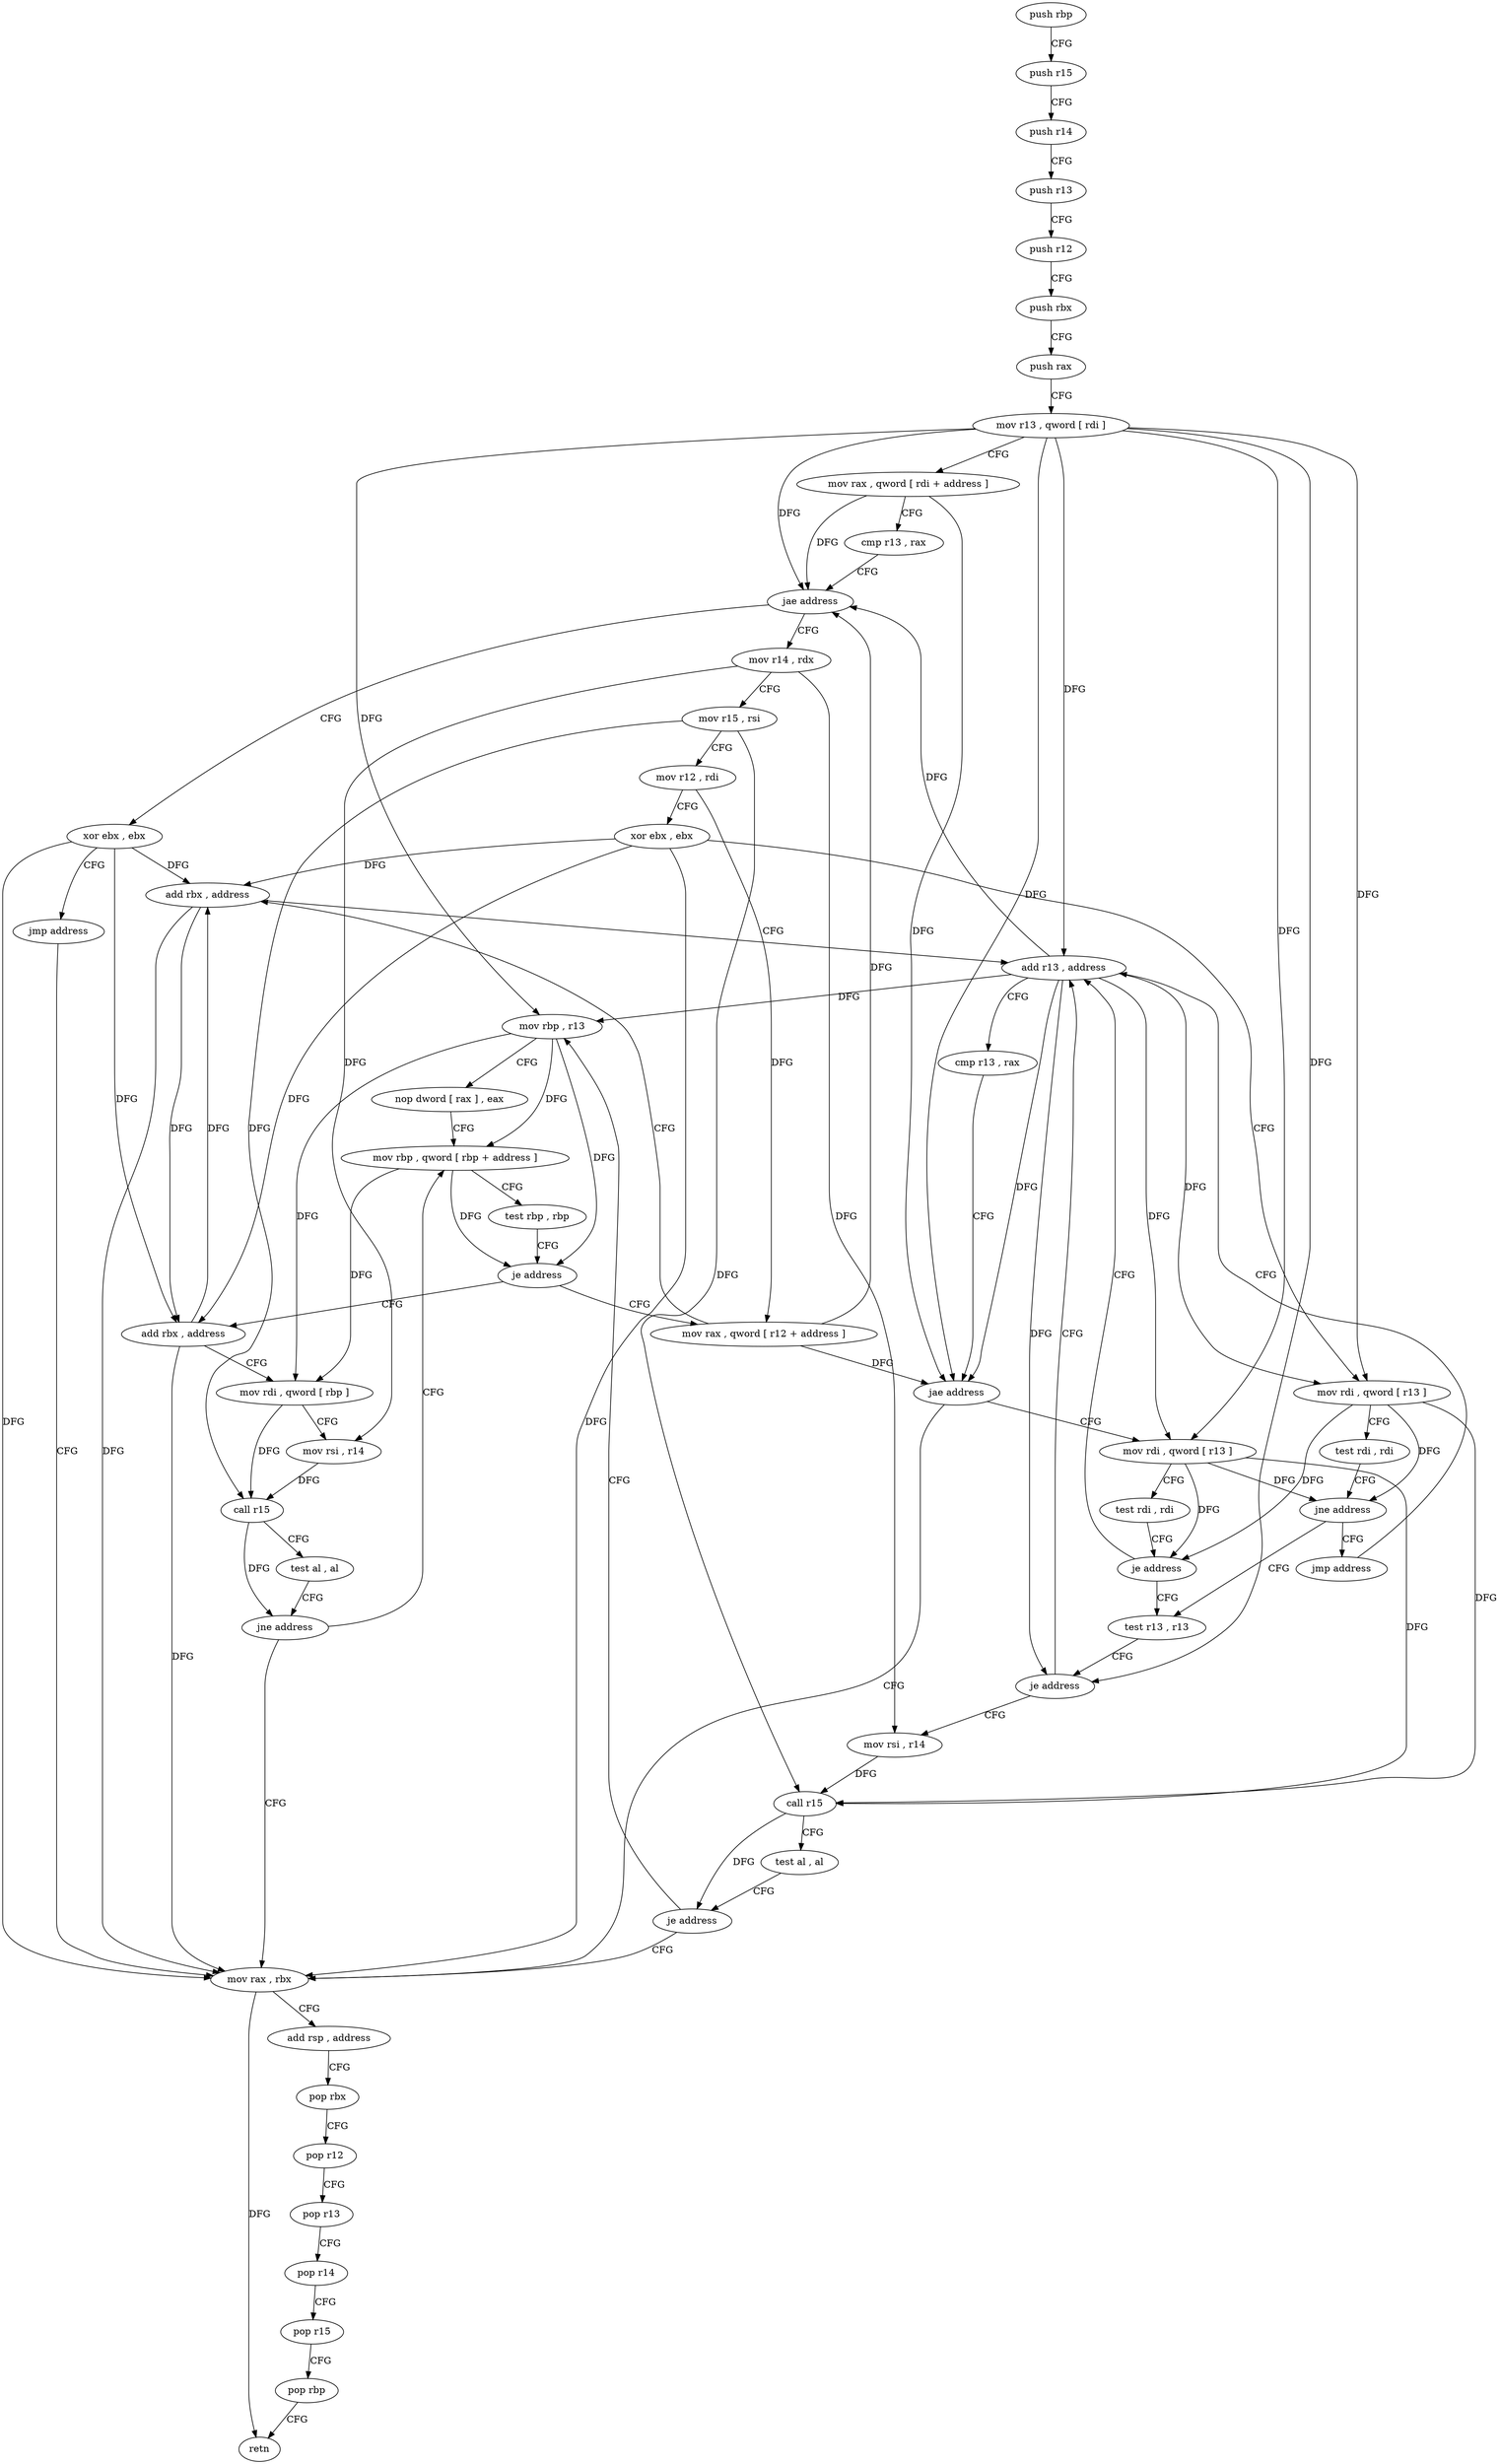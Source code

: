 digraph "func" {
"4281088" [label = "push rbp" ]
"4281089" [label = "push r15" ]
"4281091" [label = "push r14" ]
"4281093" [label = "push r13" ]
"4281095" [label = "push r12" ]
"4281097" [label = "push rbx" ]
"4281098" [label = "push rax" ]
"4281099" [label = "mov r13 , qword [ rdi ]" ]
"4281102" [label = "mov rax , qword [ rdi + address ]" ]
"4281106" [label = "cmp r13 , rax" ]
"4281109" [label = "jae address" ]
"4281133" [label = "xor ebx , ebx" ]
"4281111" [label = "mov r14 , rdx" ]
"4281135" [label = "jmp address" ]
"4281227" [label = "mov rax , rbx" ]
"4281114" [label = "mov r15 , rsi" ]
"4281117" [label = "mov r12 , rdi" ]
"4281120" [label = "xor ebx , ebx" ]
"4281122" [label = "mov rdi , qword [ r13 ]" ]
"4281126" [label = "test rdi , rdi" ]
"4281129" [label = "jne address" ]
"4281179" [label = "test r13 , r13" ]
"4281131" [label = "jmp address" ]
"4281230" [label = "add rsp , address" ]
"4281234" [label = "pop rbx" ]
"4281235" [label = "pop r12" ]
"4281237" [label = "pop r13" ]
"4281239" [label = "pop r14" ]
"4281241" [label = "pop r15" ]
"4281243" [label = "pop rbp" ]
"4281244" [label = "retn" ]
"4281182" [label = "je address" ]
"4281161" [label = "add r13 , address" ]
"4281184" [label = "mov rsi , r14" ]
"4281165" [label = "cmp r13 , rax" ]
"4281168" [label = "jae address" ]
"4281170" [label = "mov rdi , qword [ r13 ]" ]
"4281187" [label = "call r15" ]
"4281190" [label = "test al , al" ]
"4281192" [label = "je address" ]
"4281194" [label = "mov rbp , r13" ]
"4281174" [label = "test rdi , rdi" ]
"4281177" [label = "je address" ]
"4281197" [label = "nop dword [ rax ] , eax" ]
"4281200" [label = "mov rbp , qword [ rbp + address ]" ]
"4281152" [label = "mov rax , qword [ r12 + address ]" ]
"4281157" [label = "add rbx , address" ]
"4281209" [label = "add rbx , address" ]
"4281213" [label = "mov rdi , qword [ rbp ]" ]
"4281217" [label = "mov rsi , r14" ]
"4281220" [label = "call r15" ]
"4281223" [label = "test al , al" ]
"4281225" [label = "jne address" ]
"4281204" [label = "test rbp , rbp" ]
"4281207" [label = "je address" ]
"4281088" -> "4281089" [ label = "CFG" ]
"4281089" -> "4281091" [ label = "CFG" ]
"4281091" -> "4281093" [ label = "CFG" ]
"4281093" -> "4281095" [ label = "CFG" ]
"4281095" -> "4281097" [ label = "CFG" ]
"4281097" -> "4281098" [ label = "CFG" ]
"4281098" -> "4281099" [ label = "CFG" ]
"4281099" -> "4281102" [ label = "CFG" ]
"4281099" -> "4281109" [ label = "DFG" ]
"4281099" -> "4281122" [ label = "DFG" ]
"4281099" -> "4281182" [ label = "DFG" ]
"4281099" -> "4281161" [ label = "DFG" ]
"4281099" -> "4281168" [ label = "DFG" ]
"4281099" -> "4281170" [ label = "DFG" ]
"4281099" -> "4281194" [ label = "DFG" ]
"4281102" -> "4281106" [ label = "CFG" ]
"4281102" -> "4281109" [ label = "DFG" ]
"4281102" -> "4281168" [ label = "DFG" ]
"4281106" -> "4281109" [ label = "CFG" ]
"4281109" -> "4281133" [ label = "CFG" ]
"4281109" -> "4281111" [ label = "CFG" ]
"4281133" -> "4281135" [ label = "CFG" ]
"4281133" -> "4281227" [ label = "DFG" ]
"4281133" -> "4281157" [ label = "DFG" ]
"4281133" -> "4281209" [ label = "DFG" ]
"4281111" -> "4281114" [ label = "CFG" ]
"4281111" -> "4281184" [ label = "DFG" ]
"4281111" -> "4281217" [ label = "DFG" ]
"4281135" -> "4281227" [ label = "CFG" ]
"4281227" -> "4281230" [ label = "CFG" ]
"4281227" -> "4281244" [ label = "DFG" ]
"4281114" -> "4281117" [ label = "CFG" ]
"4281114" -> "4281187" [ label = "DFG" ]
"4281114" -> "4281220" [ label = "DFG" ]
"4281117" -> "4281120" [ label = "CFG" ]
"4281117" -> "4281152" [ label = "DFG" ]
"4281120" -> "4281122" [ label = "CFG" ]
"4281120" -> "4281227" [ label = "DFG" ]
"4281120" -> "4281157" [ label = "DFG" ]
"4281120" -> "4281209" [ label = "DFG" ]
"4281122" -> "4281126" [ label = "CFG" ]
"4281122" -> "4281129" [ label = "DFG" ]
"4281122" -> "4281187" [ label = "DFG" ]
"4281122" -> "4281177" [ label = "DFG" ]
"4281126" -> "4281129" [ label = "CFG" ]
"4281129" -> "4281179" [ label = "CFG" ]
"4281129" -> "4281131" [ label = "CFG" ]
"4281179" -> "4281182" [ label = "CFG" ]
"4281131" -> "4281161" [ label = "CFG" ]
"4281230" -> "4281234" [ label = "CFG" ]
"4281234" -> "4281235" [ label = "CFG" ]
"4281235" -> "4281237" [ label = "CFG" ]
"4281237" -> "4281239" [ label = "CFG" ]
"4281239" -> "4281241" [ label = "CFG" ]
"4281241" -> "4281243" [ label = "CFG" ]
"4281243" -> "4281244" [ label = "CFG" ]
"4281182" -> "4281161" [ label = "CFG" ]
"4281182" -> "4281184" [ label = "CFG" ]
"4281161" -> "4281165" [ label = "CFG" ]
"4281161" -> "4281122" [ label = "DFG" ]
"4281161" -> "4281182" [ label = "DFG" ]
"4281161" -> "4281109" [ label = "DFG" ]
"4281161" -> "4281168" [ label = "DFG" ]
"4281161" -> "4281170" [ label = "DFG" ]
"4281161" -> "4281194" [ label = "DFG" ]
"4281184" -> "4281187" [ label = "DFG" ]
"4281165" -> "4281168" [ label = "CFG" ]
"4281168" -> "4281227" [ label = "CFG" ]
"4281168" -> "4281170" [ label = "CFG" ]
"4281170" -> "4281174" [ label = "CFG" ]
"4281170" -> "4281129" [ label = "DFG" ]
"4281170" -> "4281187" [ label = "DFG" ]
"4281170" -> "4281177" [ label = "DFG" ]
"4281187" -> "4281190" [ label = "CFG" ]
"4281187" -> "4281192" [ label = "DFG" ]
"4281190" -> "4281192" [ label = "CFG" ]
"4281192" -> "4281227" [ label = "CFG" ]
"4281192" -> "4281194" [ label = "CFG" ]
"4281194" -> "4281197" [ label = "CFG" ]
"4281194" -> "4281200" [ label = "DFG" ]
"4281194" -> "4281207" [ label = "DFG" ]
"4281194" -> "4281213" [ label = "DFG" ]
"4281174" -> "4281177" [ label = "CFG" ]
"4281177" -> "4281161" [ label = "CFG" ]
"4281177" -> "4281179" [ label = "CFG" ]
"4281197" -> "4281200" [ label = "CFG" ]
"4281200" -> "4281204" [ label = "CFG" ]
"4281200" -> "4281207" [ label = "DFG" ]
"4281200" -> "4281213" [ label = "DFG" ]
"4281152" -> "4281157" [ label = "CFG" ]
"4281152" -> "4281109" [ label = "DFG" ]
"4281152" -> "4281168" [ label = "DFG" ]
"4281157" -> "4281161" [ label = "CFG" ]
"4281157" -> "4281227" [ label = "DFG" ]
"4281157" -> "4281209" [ label = "DFG" ]
"4281209" -> "4281213" [ label = "CFG" ]
"4281209" -> "4281227" [ label = "DFG" ]
"4281209" -> "4281157" [ label = "DFG" ]
"4281213" -> "4281217" [ label = "CFG" ]
"4281213" -> "4281220" [ label = "DFG" ]
"4281217" -> "4281220" [ label = "DFG" ]
"4281220" -> "4281223" [ label = "CFG" ]
"4281220" -> "4281225" [ label = "DFG" ]
"4281223" -> "4281225" [ label = "CFG" ]
"4281225" -> "4281200" [ label = "CFG" ]
"4281225" -> "4281227" [ label = "CFG" ]
"4281204" -> "4281207" [ label = "CFG" ]
"4281207" -> "4281152" [ label = "CFG" ]
"4281207" -> "4281209" [ label = "CFG" ]
}
